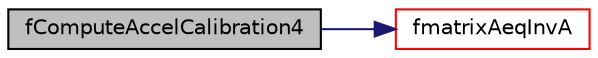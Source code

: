 digraph "fComputeAccelCalibration4"
{
  edge [fontname="Helvetica",fontsize="10",labelfontname="Helvetica",labelfontsize="10"];
  node [fontname="Helvetica",fontsize="10",shape=record];
  rankdir="LR";
  Node13 [label="fComputeAccelCalibration4",height=0.2,width=0.4,color="black", fillcolor="grey75", style="filled", fontcolor="black"];
  Node13 -> Node14 [color="midnightblue",fontsize="10",style="solid",fontname="Helvetica"];
  Node14 [label="fmatrixAeqInvA",height=0.2,width=0.4,color="red", fillcolor="white", style="filled",URL="$matrix_8c.html#a64363bfcc2226e12d1bc28e7382591cc"];
}
